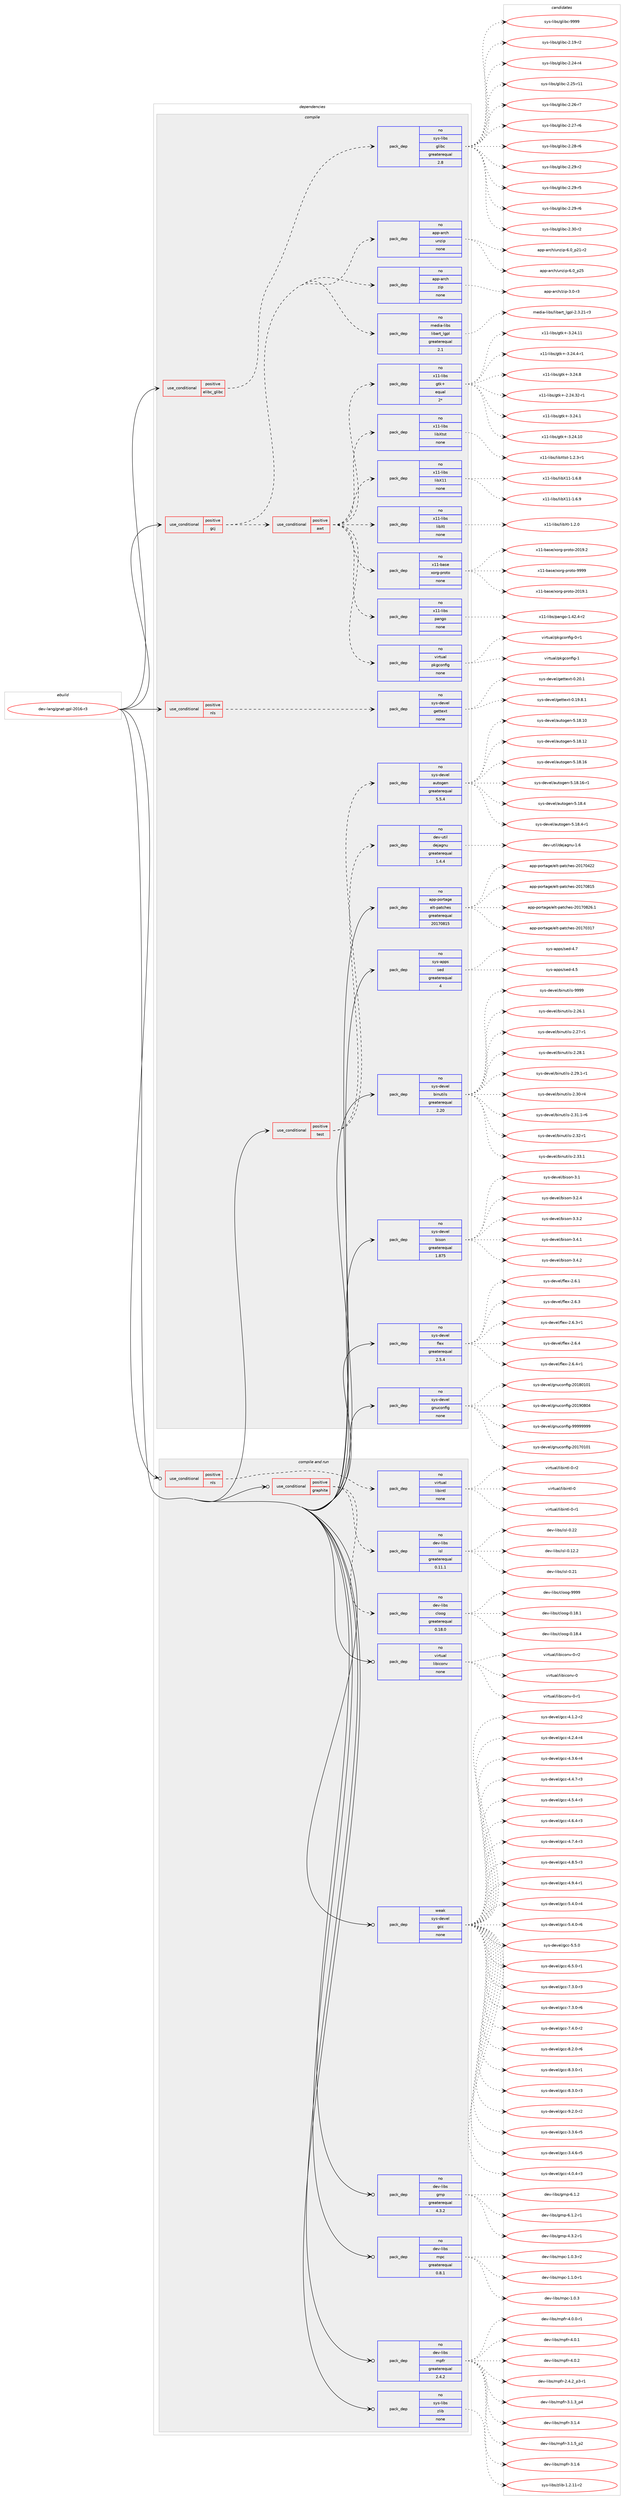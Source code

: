 digraph prolog {

# *************
# Graph options
# *************

newrank=true;
concentrate=true;
compound=true;
graph [rankdir=LR,fontname=Helvetica,fontsize=10,ranksep=1.5];#, ranksep=2.5, nodesep=0.2];
edge  [arrowhead=vee];
node  [fontname=Helvetica,fontsize=10];

# **********
# The ebuild
# **********

subgraph cluster_leftcol {
color=gray;
rank=same;
label=<<i>ebuild</i>>;
id [label="dev-lang/gnat-gpl-2016-r3", color=red, width=4, href="../dev-lang/gnat-gpl-2016-r3.svg"];
}

# ****************
# The dependencies
# ****************

subgraph cluster_midcol {
color=gray;
label=<<i>dependencies</i>>;
subgraph cluster_compile {
fillcolor="#eeeeee";
style=filled;
label=<<i>compile</i>>;
subgraph cond129788 {
dependency558133 [label=<<TABLE BORDER="0" CELLBORDER="1" CELLSPACING="0" CELLPADDING="4"><TR><TD ROWSPAN="3" CELLPADDING="10">use_conditional</TD></TR><TR><TD>positive</TD></TR><TR><TD>elibc_glibc</TD></TR></TABLE>>, shape=none, color=red];
subgraph pack417132 {
dependency558134 [label=<<TABLE BORDER="0" CELLBORDER="1" CELLSPACING="0" CELLPADDING="4" WIDTH="220"><TR><TD ROWSPAN="6" CELLPADDING="30">pack_dep</TD></TR><TR><TD WIDTH="110">no</TD></TR><TR><TD>sys-libs</TD></TR><TR><TD>glibc</TD></TR><TR><TD>greaterequal</TD></TR><TR><TD>2.8</TD></TR></TABLE>>, shape=none, color=blue];
}
dependency558133:e -> dependency558134:w [weight=20,style="dashed",arrowhead="vee"];
}
id:e -> dependency558133:w [weight=20,style="solid",arrowhead="vee"];
subgraph cond129789 {
dependency558135 [label=<<TABLE BORDER="0" CELLBORDER="1" CELLSPACING="0" CELLPADDING="4"><TR><TD ROWSPAN="3" CELLPADDING="10">use_conditional</TD></TR><TR><TD>positive</TD></TR><TR><TD>gcj</TD></TR></TABLE>>, shape=none, color=red];
subgraph cond129790 {
dependency558136 [label=<<TABLE BORDER="0" CELLBORDER="1" CELLSPACING="0" CELLPADDING="4"><TR><TD ROWSPAN="3" CELLPADDING="10">use_conditional</TD></TR><TR><TD>positive</TD></TR><TR><TD>awt</TD></TR></TABLE>>, shape=none, color=red];
subgraph pack417133 {
dependency558137 [label=<<TABLE BORDER="0" CELLBORDER="1" CELLSPACING="0" CELLPADDING="4" WIDTH="220"><TR><TD ROWSPAN="6" CELLPADDING="30">pack_dep</TD></TR><TR><TD WIDTH="110">no</TD></TR><TR><TD>x11-base</TD></TR><TR><TD>xorg-proto</TD></TR><TR><TD>none</TD></TR><TR><TD></TD></TR></TABLE>>, shape=none, color=blue];
}
dependency558136:e -> dependency558137:w [weight=20,style="dashed",arrowhead="vee"];
subgraph pack417134 {
dependency558138 [label=<<TABLE BORDER="0" CELLBORDER="1" CELLSPACING="0" CELLPADDING="4" WIDTH="220"><TR><TD ROWSPAN="6" CELLPADDING="30">pack_dep</TD></TR><TR><TD WIDTH="110">no</TD></TR><TR><TD>x11-libs</TD></TR><TR><TD>libXt</TD></TR><TR><TD>none</TD></TR><TR><TD></TD></TR></TABLE>>, shape=none, color=blue];
}
dependency558136:e -> dependency558138:w [weight=20,style="dashed",arrowhead="vee"];
subgraph pack417135 {
dependency558139 [label=<<TABLE BORDER="0" CELLBORDER="1" CELLSPACING="0" CELLPADDING="4" WIDTH="220"><TR><TD ROWSPAN="6" CELLPADDING="30">pack_dep</TD></TR><TR><TD WIDTH="110">no</TD></TR><TR><TD>x11-libs</TD></TR><TR><TD>libX11</TD></TR><TR><TD>none</TD></TR><TR><TD></TD></TR></TABLE>>, shape=none, color=blue];
}
dependency558136:e -> dependency558139:w [weight=20,style="dashed",arrowhead="vee"];
subgraph pack417136 {
dependency558140 [label=<<TABLE BORDER="0" CELLBORDER="1" CELLSPACING="0" CELLPADDING="4" WIDTH="220"><TR><TD ROWSPAN="6" CELLPADDING="30">pack_dep</TD></TR><TR><TD WIDTH="110">no</TD></TR><TR><TD>x11-libs</TD></TR><TR><TD>libXtst</TD></TR><TR><TD>none</TD></TR><TR><TD></TD></TR></TABLE>>, shape=none, color=blue];
}
dependency558136:e -> dependency558140:w [weight=20,style="dashed",arrowhead="vee"];
subgraph pack417137 {
dependency558141 [label=<<TABLE BORDER="0" CELLBORDER="1" CELLSPACING="0" CELLPADDING="4" WIDTH="220"><TR><TD ROWSPAN="6" CELLPADDING="30">pack_dep</TD></TR><TR><TD WIDTH="110">no</TD></TR><TR><TD>x11-libs</TD></TR><TR><TD>gtk+</TD></TR><TR><TD>equal</TD></TR><TR><TD>2*</TD></TR></TABLE>>, shape=none, color=blue];
}
dependency558136:e -> dependency558141:w [weight=20,style="dashed",arrowhead="vee"];
subgraph pack417138 {
dependency558142 [label=<<TABLE BORDER="0" CELLBORDER="1" CELLSPACING="0" CELLPADDING="4" WIDTH="220"><TR><TD ROWSPAN="6" CELLPADDING="30">pack_dep</TD></TR><TR><TD WIDTH="110">no</TD></TR><TR><TD>virtual</TD></TR><TR><TD>pkgconfig</TD></TR><TR><TD>none</TD></TR><TR><TD></TD></TR></TABLE>>, shape=none, color=blue];
}
dependency558136:e -> dependency558142:w [weight=20,style="dashed",arrowhead="vee"];
subgraph pack417139 {
dependency558143 [label=<<TABLE BORDER="0" CELLBORDER="1" CELLSPACING="0" CELLPADDING="4" WIDTH="220"><TR><TD ROWSPAN="6" CELLPADDING="30">pack_dep</TD></TR><TR><TD WIDTH="110">no</TD></TR><TR><TD>x11-libs</TD></TR><TR><TD>pango</TD></TR><TR><TD>none</TD></TR><TR><TD></TD></TR></TABLE>>, shape=none, color=blue];
}
dependency558136:e -> dependency558143:w [weight=20,style="dashed",arrowhead="vee"];
}
dependency558135:e -> dependency558136:w [weight=20,style="dashed",arrowhead="vee"];
subgraph pack417140 {
dependency558144 [label=<<TABLE BORDER="0" CELLBORDER="1" CELLSPACING="0" CELLPADDING="4" WIDTH="220"><TR><TD ROWSPAN="6" CELLPADDING="30">pack_dep</TD></TR><TR><TD WIDTH="110">no</TD></TR><TR><TD>media-libs</TD></TR><TR><TD>libart_lgpl</TD></TR><TR><TD>greaterequal</TD></TR><TR><TD>2.1</TD></TR></TABLE>>, shape=none, color=blue];
}
dependency558135:e -> dependency558144:w [weight=20,style="dashed",arrowhead="vee"];
subgraph pack417141 {
dependency558145 [label=<<TABLE BORDER="0" CELLBORDER="1" CELLSPACING="0" CELLPADDING="4" WIDTH="220"><TR><TD ROWSPAN="6" CELLPADDING="30">pack_dep</TD></TR><TR><TD WIDTH="110">no</TD></TR><TR><TD>app-arch</TD></TR><TR><TD>zip</TD></TR><TR><TD>none</TD></TR><TR><TD></TD></TR></TABLE>>, shape=none, color=blue];
}
dependency558135:e -> dependency558145:w [weight=20,style="dashed",arrowhead="vee"];
subgraph pack417142 {
dependency558146 [label=<<TABLE BORDER="0" CELLBORDER="1" CELLSPACING="0" CELLPADDING="4" WIDTH="220"><TR><TD ROWSPAN="6" CELLPADDING="30">pack_dep</TD></TR><TR><TD WIDTH="110">no</TD></TR><TR><TD>app-arch</TD></TR><TR><TD>unzip</TD></TR><TR><TD>none</TD></TR><TR><TD></TD></TR></TABLE>>, shape=none, color=blue];
}
dependency558135:e -> dependency558146:w [weight=20,style="dashed",arrowhead="vee"];
}
id:e -> dependency558135:w [weight=20,style="solid",arrowhead="vee"];
subgraph cond129791 {
dependency558147 [label=<<TABLE BORDER="0" CELLBORDER="1" CELLSPACING="0" CELLPADDING="4"><TR><TD ROWSPAN="3" CELLPADDING="10">use_conditional</TD></TR><TR><TD>positive</TD></TR><TR><TD>nls</TD></TR></TABLE>>, shape=none, color=red];
subgraph pack417143 {
dependency558148 [label=<<TABLE BORDER="0" CELLBORDER="1" CELLSPACING="0" CELLPADDING="4" WIDTH="220"><TR><TD ROWSPAN="6" CELLPADDING="30">pack_dep</TD></TR><TR><TD WIDTH="110">no</TD></TR><TR><TD>sys-devel</TD></TR><TR><TD>gettext</TD></TR><TR><TD>none</TD></TR><TR><TD></TD></TR></TABLE>>, shape=none, color=blue];
}
dependency558147:e -> dependency558148:w [weight=20,style="dashed",arrowhead="vee"];
}
id:e -> dependency558147:w [weight=20,style="solid",arrowhead="vee"];
subgraph cond129792 {
dependency558149 [label=<<TABLE BORDER="0" CELLBORDER="1" CELLSPACING="0" CELLPADDING="4"><TR><TD ROWSPAN="3" CELLPADDING="10">use_conditional</TD></TR><TR><TD>positive</TD></TR><TR><TD>test</TD></TR></TABLE>>, shape=none, color=red];
subgraph pack417144 {
dependency558150 [label=<<TABLE BORDER="0" CELLBORDER="1" CELLSPACING="0" CELLPADDING="4" WIDTH="220"><TR><TD ROWSPAN="6" CELLPADDING="30">pack_dep</TD></TR><TR><TD WIDTH="110">no</TD></TR><TR><TD>dev-util</TD></TR><TR><TD>dejagnu</TD></TR><TR><TD>greaterequal</TD></TR><TR><TD>1.4.4</TD></TR></TABLE>>, shape=none, color=blue];
}
dependency558149:e -> dependency558150:w [weight=20,style="dashed",arrowhead="vee"];
subgraph pack417145 {
dependency558151 [label=<<TABLE BORDER="0" CELLBORDER="1" CELLSPACING="0" CELLPADDING="4" WIDTH="220"><TR><TD ROWSPAN="6" CELLPADDING="30">pack_dep</TD></TR><TR><TD WIDTH="110">no</TD></TR><TR><TD>sys-devel</TD></TR><TR><TD>autogen</TD></TR><TR><TD>greaterequal</TD></TR><TR><TD>5.5.4</TD></TR></TABLE>>, shape=none, color=blue];
}
dependency558149:e -> dependency558151:w [weight=20,style="dashed",arrowhead="vee"];
}
id:e -> dependency558149:w [weight=20,style="solid",arrowhead="vee"];
subgraph pack417146 {
dependency558152 [label=<<TABLE BORDER="0" CELLBORDER="1" CELLSPACING="0" CELLPADDING="4" WIDTH="220"><TR><TD ROWSPAN="6" CELLPADDING="30">pack_dep</TD></TR><TR><TD WIDTH="110">no</TD></TR><TR><TD>app-portage</TD></TR><TR><TD>elt-patches</TD></TR><TR><TD>greaterequal</TD></TR><TR><TD>20170815</TD></TR></TABLE>>, shape=none, color=blue];
}
id:e -> dependency558152:w [weight=20,style="solid",arrowhead="vee"];
subgraph pack417147 {
dependency558153 [label=<<TABLE BORDER="0" CELLBORDER="1" CELLSPACING="0" CELLPADDING="4" WIDTH="220"><TR><TD ROWSPAN="6" CELLPADDING="30">pack_dep</TD></TR><TR><TD WIDTH="110">no</TD></TR><TR><TD>sys-apps</TD></TR><TR><TD>sed</TD></TR><TR><TD>greaterequal</TD></TR><TR><TD>4</TD></TR></TABLE>>, shape=none, color=blue];
}
id:e -> dependency558153:w [weight=20,style="solid",arrowhead="vee"];
subgraph pack417148 {
dependency558154 [label=<<TABLE BORDER="0" CELLBORDER="1" CELLSPACING="0" CELLPADDING="4" WIDTH="220"><TR><TD ROWSPAN="6" CELLPADDING="30">pack_dep</TD></TR><TR><TD WIDTH="110">no</TD></TR><TR><TD>sys-devel</TD></TR><TR><TD>binutils</TD></TR><TR><TD>greaterequal</TD></TR><TR><TD>2.20</TD></TR></TABLE>>, shape=none, color=blue];
}
id:e -> dependency558154:w [weight=20,style="solid",arrowhead="vee"];
subgraph pack417149 {
dependency558155 [label=<<TABLE BORDER="0" CELLBORDER="1" CELLSPACING="0" CELLPADDING="4" WIDTH="220"><TR><TD ROWSPAN="6" CELLPADDING="30">pack_dep</TD></TR><TR><TD WIDTH="110">no</TD></TR><TR><TD>sys-devel</TD></TR><TR><TD>bison</TD></TR><TR><TD>greaterequal</TD></TR><TR><TD>1.875</TD></TR></TABLE>>, shape=none, color=blue];
}
id:e -> dependency558155:w [weight=20,style="solid",arrowhead="vee"];
subgraph pack417150 {
dependency558156 [label=<<TABLE BORDER="0" CELLBORDER="1" CELLSPACING="0" CELLPADDING="4" WIDTH="220"><TR><TD ROWSPAN="6" CELLPADDING="30">pack_dep</TD></TR><TR><TD WIDTH="110">no</TD></TR><TR><TD>sys-devel</TD></TR><TR><TD>flex</TD></TR><TR><TD>greaterequal</TD></TR><TR><TD>2.5.4</TD></TR></TABLE>>, shape=none, color=blue];
}
id:e -> dependency558156:w [weight=20,style="solid",arrowhead="vee"];
subgraph pack417151 {
dependency558157 [label=<<TABLE BORDER="0" CELLBORDER="1" CELLSPACING="0" CELLPADDING="4" WIDTH="220"><TR><TD ROWSPAN="6" CELLPADDING="30">pack_dep</TD></TR><TR><TD WIDTH="110">no</TD></TR><TR><TD>sys-devel</TD></TR><TR><TD>gnuconfig</TD></TR><TR><TD>none</TD></TR><TR><TD></TD></TR></TABLE>>, shape=none, color=blue];
}
id:e -> dependency558157:w [weight=20,style="solid",arrowhead="vee"];
}
subgraph cluster_compileandrun {
fillcolor="#eeeeee";
style=filled;
label=<<i>compile and run</i>>;
subgraph cond129793 {
dependency558158 [label=<<TABLE BORDER="0" CELLBORDER="1" CELLSPACING="0" CELLPADDING="4"><TR><TD ROWSPAN="3" CELLPADDING="10">use_conditional</TD></TR><TR><TD>positive</TD></TR><TR><TD>graphite</TD></TR></TABLE>>, shape=none, color=red];
subgraph pack417152 {
dependency558159 [label=<<TABLE BORDER="0" CELLBORDER="1" CELLSPACING="0" CELLPADDING="4" WIDTH="220"><TR><TD ROWSPAN="6" CELLPADDING="30">pack_dep</TD></TR><TR><TD WIDTH="110">no</TD></TR><TR><TD>dev-libs</TD></TR><TR><TD>cloog</TD></TR><TR><TD>greaterequal</TD></TR><TR><TD>0.18.0</TD></TR></TABLE>>, shape=none, color=blue];
}
dependency558158:e -> dependency558159:w [weight=20,style="dashed",arrowhead="vee"];
subgraph pack417153 {
dependency558160 [label=<<TABLE BORDER="0" CELLBORDER="1" CELLSPACING="0" CELLPADDING="4" WIDTH="220"><TR><TD ROWSPAN="6" CELLPADDING="30">pack_dep</TD></TR><TR><TD WIDTH="110">no</TD></TR><TR><TD>dev-libs</TD></TR><TR><TD>isl</TD></TR><TR><TD>greaterequal</TD></TR><TR><TD>0.11.1</TD></TR></TABLE>>, shape=none, color=blue];
}
dependency558158:e -> dependency558160:w [weight=20,style="dashed",arrowhead="vee"];
}
id:e -> dependency558158:w [weight=20,style="solid",arrowhead="odotvee"];
subgraph cond129794 {
dependency558161 [label=<<TABLE BORDER="0" CELLBORDER="1" CELLSPACING="0" CELLPADDING="4"><TR><TD ROWSPAN="3" CELLPADDING="10">use_conditional</TD></TR><TR><TD>positive</TD></TR><TR><TD>nls</TD></TR></TABLE>>, shape=none, color=red];
subgraph pack417154 {
dependency558162 [label=<<TABLE BORDER="0" CELLBORDER="1" CELLSPACING="0" CELLPADDING="4" WIDTH="220"><TR><TD ROWSPAN="6" CELLPADDING="30">pack_dep</TD></TR><TR><TD WIDTH="110">no</TD></TR><TR><TD>virtual</TD></TR><TR><TD>libintl</TD></TR><TR><TD>none</TD></TR><TR><TD></TD></TR></TABLE>>, shape=none, color=blue];
}
dependency558161:e -> dependency558162:w [weight=20,style="dashed",arrowhead="vee"];
}
id:e -> dependency558161:w [weight=20,style="solid",arrowhead="odotvee"];
subgraph pack417155 {
dependency558163 [label=<<TABLE BORDER="0" CELLBORDER="1" CELLSPACING="0" CELLPADDING="4" WIDTH="220"><TR><TD ROWSPAN="6" CELLPADDING="30">pack_dep</TD></TR><TR><TD WIDTH="110">no</TD></TR><TR><TD>dev-libs</TD></TR><TR><TD>gmp</TD></TR><TR><TD>greaterequal</TD></TR><TR><TD>4.3.2</TD></TR></TABLE>>, shape=none, color=blue];
}
id:e -> dependency558163:w [weight=20,style="solid",arrowhead="odotvee"];
subgraph pack417156 {
dependency558164 [label=<<TABLE BORDER="0" CELLBORDER="1" CELLSPACING="0" CELLPADDING="4" WIDTH="220"><TR><TD ROWSPAN="6" CELLPADDING="30">pack_dep</TD></TR><TR><TD WIDTH="110">no</TD></TR><TR><TD>dev-libs</TD></TR><TR><TD>mpc</TD></TR><TR><TD>greaterequal</TD></TR><TR><TD>0.8.1</TD></TR></TABLE>>, shape=none, color=blue];
}
id:e -> dependency558164:w [weight=20,style="solid",arrowhead="odotvee"];
subgraph pack417157 {
dependency558165 [label=<<TABLE BORDER="0" CELLBORDER="1" CELLSPACING="0" CELLPADDING="4" WIDTH="220"><TR><TD ROWSPAN="6" CELLPADDING="30">pack_dep</TD></TR><TR><TD WIDTH="110">no</TD></TR><TR><TD>dev-libs</TD></TR><TR><TD>mpfr</TD></TR><TR><TD>greaterequal</TD></TR><TR><TD>2.4.2</TD></TR></TABLE>>, shape=none, color=blue];
}
id:e -> dependency558165:w [weight=20,style="solid",arrowhead="odotvee"];
subgraph pack417158 {
dependency558166 [label=<<TABLE BORDER="0" CELLBORDER="1" CELLSPACING="0" CELLPADDING="4" WIDTH="220"><TR><TD ROWSPAN="6" CELLPADDING="30">pack_dep</TD></TR><TR><TD WIDTH="110">no</TD></TR><TR><TD>sys-libs</TD></TR><TR><TD>zlib</TD></TR><TR><TD>none</TD></TR><TR><TD></TD></TR></TABLE>>, shape=none, color=blue];
}
id:e -> dependency558166:w [weight=20,style="solid",arrowhead="odotvee"];
subgraph pack417159 {
dependency558167 [label=<<TABLE BORDER="0" CELLBORDER="1" CELLSPACING="0" CELLPADDING="4" WIDTH="220"><TR><TD ROWSPAN="6" CELLPADDING="30">pack_dep</TD></TR><TR><TD WIDTH="110">no</TD></TR><TR><TD>virtual</TD></TR><TR><TD>libiconv</TD></TR><TR><TD>none</TD></TR><TR><TD></TD></TR></TABLE>>, shape=none, color=blue];
}
id:e -> dependency558167:w [weight=20,style="solid",arrowhead="odotvee"];
subgraph pack417160 {
dependency558168 [label=<<TABLE BORDER="0" CELLBORDER="1" CELLSPACING="0" CELLPADDING="4" WIDTH="220"><TR><TD ROWSPAN="6" CELLPADDING="30">pack_dep</TD></TR><TR><TD WIDTH="110">weak</TD></TR><TR><TD>sys-devel</TD></TR><TR><TD>gcc</TD></TR><TR><TD>none</TD></TR><TR><TD></TD></TR></TABLE>>, shape=none, color=blue];
}
id:e -> dependency558168:w [weight=20,style="solid",arrowhead="odotvee"];
}
subgraph cluster_run {
fillcolor="#eeeeee";
style=filled;
label=<<i>run</i>>;
}
}

# **************
# The candidates
# **************

subgraph cluster_choices {
rank=same;
color=gray;
label=<<i>candidates</i>>;

subgraph choice417132 {
color=black;
nodesep=1;
choice115121115451081059811547103108105989945504649574511450 [label="sys-libs/glibc-2.19-r2", color=red, width=4,href="../sys-libs/glibc-2.19-r2.svg"];
choice115121115451081059811547103108105989945504650524511452 [label="sys-libs/glibc-2.24-r4", color=red, width=4,href="../sys-libs/glibc-2.24-r4.svg"];
choice11512111545108105981154710310810598994550465053451144949 [label="sys-libs/glibc-2.25-r11", color=red, width=4,href="../sys-libs/glibc-2.25-r11.svg"];
choice115121115451081059811547103108105989945504650544511455 [label="sys-libs/glibc-2.26-r7", color=red, width=4,href="../sys-libs/glibc-2.26-r7.svg"];
choice115121115451081059811547103108105989945504650554511454 [label="sys-libs/glibc-2.27-r6", color=red, width=4,href="../sys-libs/glibc-2.27-r6.svg"];
choice115121115451081059811547103108105989945504650564511454 [label="sys-libs/glibc-2.28-r6", color=red, width=4,href="../sys-libs/glibc-2.28-r6.svg"];
choice115121115451081059811547103108105989945504650574511450 [label="sys-libs/glibc-2.29-r2", color=red, width=4,href="../sys-libs/glibc-2.29-r2.svg"];
choice115121115451081059811547103108105989945504650574511453 [label="sys-libs/glibc-2.29-r5", color=red, width=4,href="../sys-libs/glibc-2.29-r5.svg"];
choice115121115451081059811547103108105989945504650574511454 [label="sys-libs/glibc-2.29-r6", color=red, width=4,href="../sys-libs/glibc-2.29-r6.svg"];
choice115121115451081059811547103108105989945504651484511450 [label="sys-libs/glibc-2.30-r2", color=red, width=4,href="../sys-libs/glibc-2.30-r2.svg"];
choice11512111545108105981154710310810598994557575757 [label="sys-libs/glibc-9999", color=red, width=4,href="../sys-libs/glibc-9999.svg"];
dependency558134:e -> choice115121115451081059811547103108105989945504649574511450:w [style=dotted,weight="100"];
dependency558134:e -> choice115121115451081059811547103108105989945504650524511452:w [style=dotted,weight="100"];
dependency558134:e -> choice11512111545108105981154710310810598994550465053451144949:w [style=dotted,weight="100"];
dependency558134:e -> choice115121115451081059811547103108105989945504650544511455:w [style=dotted,weight="100"];
dependency558134:e -> choice115121115451081059811547103108105989945504650554511454:w [style=dotted,weight="100"];
dependency558134:e -> choice115121115451081059811547103108105989945504650564511454:w [style=dotted,weight="100"];
dependency558134:e -> choice115121115451081059811547103108105989945504650574511450:w [style=dotted,weight="100"];
dependency558134:e -> choice115121115451081059811547103108105989945504650574511453:w [style=dotted,weight="100"];
dependency558134:e -> choice115121115451081059811547103108105989945504650574511454:w [style=dotted,weight="100"];
dependency558134:e -> choice115121115451081059811547103108105989945504651484511450:w [style=dotted,weight="100"];
dependency558134:e -> choice11512111545108105981154710310810598994557575757:w [style=dotted,weight="100"];
}
subgraph choice417133 {
color=black;
nodesep=1;
choice1204949459897115101471201111141034511211411111611145504849574649 [label="x11-base/xorg-proto-2019.1", color=red, width=4,href="../x11-base/xorg-proto-2019.1.svg"];
choice1204949459897115101471201111141034511211411111611145504849574650 [label="x11-base/xorg-proto-2019.2", color=red, width=4,href="../x11-base/xorg-proto-2019.2.svg"];
choice120494945989711510147120111114103451121141111161114557575757 [label="x11-base/xorg-proto-9999", color=red, width=4,href="../x11-base/xorg-proto-9999.svg"];
dependency558137:e -> choice1204949459897115101471201111141034511211411111611145504849574649:w [style=dotted,weight="100"];
dependency558137:e -> choice1204949459897115101471201111141034511211411111611145504849574650:w [style=dotted,weight="100"];
dependency558137:e -> choice120494945989711510147120111114103451121141111161114557575757:w [style=dotted,weight="100"];
}
subgraph choice417134 {
color=black;
nodesep=1;
choice12049494510810598115471081059888116454946504648 [label="x11-libs/libXt-1.2.0", color=red, width=4,href="../x11-libs/libXt-1.2.0.svg"];
dependency558138:e -> choice12049494510810598115471081059888116454946504648:w [style=dotted,weight="100"];
}
subgraph choice417135 {
color=black;
nodesep=1;
choice120494945108105981154710810598884949454946544656 [label="x11-libs/libX11-1.6.8", color=red, width=4,href="../x11-libs/libX11-1.6.8.svg"];
choice120494945108105981154710810598884949454946544657 [label="x11-libs/libX11-1.6.9", color=red, width=4,href="../x11-libs/libX11-1.6.9.svg"];
dependency558139:e -> choice120494945108105981154710810598884949454946544656:w [style=dotted,weight="100"];
dependency558139:e -> choice120494945108105981154710810598884949454946544657:w [style=dotted,weight="100"];
}
subgraph choice417136 {
color=black;
nodesep=1;
choice120494945108105981154710810598881161151164549465046514511449 [label="x11-libs/libXtst-1.2.3-r1", color=red, width=4,href="../x11-libs/libXtst-1.2.3-r1.svg"];
dependency558140:e -> choice120494945108105981154710810598881161151164549465046514511449:w [style=dotted,weight="100"];
}
subgraph choice417137 {
color=black;
nodesep=1;
choice12049494510810598115471031161074345504650524651504511449 [label="x11-libs/gtk+-2.24.32-r1", color=red, width=4,href="../x11-libs/gtk+-2.24.32-r1.svg"];
choice12049494510810598115471031161074345514650524649 [label="x11-libs/gtk+-3.24.1", color=red, width=4,href="../x11-libs/gtk+-3.24.1.svg"];
choice1204949451081059811547103116107434551465052464948 [label="x11-libs/gtk+-3.24.10", color=red, width=4,href="../x11-libs/gtk+-3.24.10.svg"];
choice1204949451081059811547103116107434551465052464949 [label="x11-libs/gtk+-3.24.11", color=red, width=4,href="../x11-libs/gtk+-3.24.11.svg"];
choice120494945108105981154710311610743455146505246524511449 [label="x11-libs/gtk+-3.24.4-r1", color=red, width=4,href="../x11-libs/gtk+-3.24.4-r1.svg"];
choice12049494510810598115471031161074345514650524656 [label="x11-libs/gtk+-3.24.8", color=red, width=4,href="../x11-libs/gtk+-3.24.8.svg"];
dependency558141:e -> choice12049494510810598115471031161074345504650524651504511449:w [style=dotted,weight="100"];
dependency558141:e -> choice12049494510810598115471031161074345514650524649:w [style=dotted,weight="100"];
dependency558141:e -> choice1204949451081059811547103116107434551465052464948:w [style=dotted,weight="100"];
dependency558141:e -> choice1204949451081059811547103116107434551465052464949:w [style=dotted,weight="100"];
dependency558141:e -> choice120494945108105981154710311610743455146505246524511449:w [style=dotted,weight="100"];
dependency558141:e -> choice12049494510810598115471031161074345514650524656:w [style=dotted,weight="100"];
}
subgraph choice417138 {
color=black;
nodesep=1;
choice11810511411611797108471121071039911111010210510345484511449 [label="virtual/pkgconfig-0-r1", color=red, width=4,href="../virtual/pkgconfig-0-r1.svg"];
choice1181051141161179710847112107103991111101021051034549 [label="virtual/pkgconfig-1", color=red, width=4,href="../virtual/pkgconfig-1.svg"];
dependency558142:e -> choice11810511411611797108471121071039911111010210510345484511449:w [style=dotted,weight="100"];
dependency558142:e -> choice1181051141161179710847112107103991111101021051034549:w [style=dotted,weight="100"];
}
subgraph choice417139 {
color=black;
nodesep=1;
choice120494945108105981154711297110103111454946525046524511450 [label="x11-libs/pango-1.42.4-r2", color=red, width=4,href="../x11-libs/pango-1.42.4-r2.svg"];
dependency558143:e -> choice120494945108105981154711297110103111454946525046524511450:w [style=dotted,weight="100"];
}
subgraph choice417140 {
color=black;
nodesep=1;
choice10910110010597451081059811547108105989711411695108103112108455046514650494511451 [label="media-libs/libart_lgpl-2.3.21-r3", color=red, width=4,href="../media-libs/libart_lgpl-2.3.21-r3.svg"];
dependency558144:e -> choice10910110010597451081059811547108105989711411695108103112108455046514650494511451:w [style=dotted,weight="100"];
}
subgraph choice417141 {
color=black;
nodesep=1;
choice9711211245971149910447122105112455146484511451 [label="app-arch/zip-3.0-r3", color=red, width=4,href="../app-arch/zip-3.0-r3.svg"];
dependency558145:e -> choice9711211245971149910447122105112455146484511451:w [style=dotted,weight="100"];
}
subgraph choice417142 {
color=black;
nodesep=1;
choice9711211245971149910447117110122105112455446489511250494511450 [label="app-arch/unzip-6.0_p21-r2", color=red, width=4,href="../app-arch/unzip-6.0_p21-r2.svg"];
choice971121124597114991044711711012210511245544648951125053 [label="app-arch/unzip-6.0_p25", color=red, width=4,href="../app-arch/unzip-6.0_p25.svg"];
dependency558146:e -> choice9711211245971149910447117110122105112455446489511250494511450:w [style=dotted,weight="100"];
dependency558146:e -> choice971121124597114991044711711012210511245544648951125053:w [style=dotted,weight="100"];
}
subgraph choice417143 {
color=black;
nodesep=1;
choice1151211154510010111810110847103101116116101120116454846495746564649 [label="sys-devel/gettext-0.19.8.1", color=red, width=4,href="../sys-devel/gettext-0.19.8.1.svg"];
choice115121115451001011181011084710310111611610112011645484650484649 [label="sys-devel/gettext-0.20.1", color=red, width=4,href="../sys-devel/gettext-0.20.1.svg"];
dependency558148:e -> choice1151211154510010111810110847103101116116101120116454846495746564649:w [style=dotted,weight="100"];
dependency558148:e -> choice115121115451001011181011084710310111611610112011645484650484649:w [style=dotted,weight="100"];
}
subgraph choice417144 {
color=black;
nodesep=1;
choice10010111845117116105108471001011069710311011745494654 [label="dev-util/dejagnu-1.6", color=red, width=4,href="../dev-util/dejagnu-1.6.svg"];
dependency558150:e -> choice10010111845117116105108471001011069710311011745494654:w [style=dotted,weight="100"];
}
subgraph choice417145 {
color=black;
nodesep=1;
choice1151211154510010111810110847971171161111031011104553464956464948 [label="sys-devel/autogen-5.18.10", color=red, width=4,href="../sys-devel/autogen-5.18.10.svg"];
choice1151211154510010111810110847971171161111031011104553464956464950 [label="sys-devel/autogen-5.18.12", color=red, width=4,href="../sys-devel/autogen-5.18.12.svg"];
choice1151211154510010111810110847971171161111031011104553464956464954 [label="sys-devel/autogen-5.18.16", color=red, width=4,href="../sys-devel/autogen-5.18.16.svg"];
choice11512111545100101118101108479711711611110310111045534649564649544511449 [label="sys-devel/autogen-5.18.16-r1", color=red, width=4,href="../sys-devel/autogen-5.18.16-r1.svg"];
choice11512111545100101118101108479711711611110310111045534649564652 [label="sys-devel/autogen-5.18.4", color=red, width=4,href="../sys-devel/autogen-5.18.4.svg"];
choice115121115451001011181011084797117116111103101110455346495646524511449 [label="sys-devel/autogen-5.18.4-r1", color=red, width=4,href="../sys-devel/autogen-5.18.4-r1.svg"];
dependency558151:e -> choice1151211154510010111810110847971171161111031011104553464956464948:w [style=dotted,weight="100"];
dependency558151:e -> choice1151211154510010111810110847971171161111031011104553464956464950:w [style=dotted,weight="100"];
dependency558151:e -> choice1151211154510010111810110847971171161111031011104553464956464954:w [style=dotted,weight="100"];
dependency558151:e -> choice11512111545100101118101108479711711611110310111045534649564649544511449:w [style=dotted,weight="100"];
dependency558151:e -> choice11512111545100101118101108479711711611110310111045534649564652:w [style=dotted,weight="100"];
dependency558151:e -> choice115121115451001011181011084797117116111103101110455346495646524511449:w [style=dotted,weight="100"];
}
subgraph choice417146 {
color=black;
nodesep=1;
choice97112112451121111141169710310147101108116451129711699104101115455048495548514955 [label="app-portage/elt-patches-20170317", color=red, width=4,href="../app-portage/elt-patches-20170317.svg"];
choice97112112451121111141169710310147101108116451129711699104101115455048495548525050 [label="app-portage/elt-patches-20170422", color=red, width=4,href="../app-portage/elt-patches-20170422.svg"];
choice97112112451121111141169710310147101108116451129711699104101115455048495548564953 [label="app-portage/elt-patches-20170815", color=red, width=4,href="../app-portage/elt-patches-20170815.svg"];
choice971121124511211111411697103101471011081164511297116991041011154550484955485650544649 [label="app-portage/elt-patches-20170826.1", color=red, width=4,href="../app-portage/elt-patches-20170826.1.svg"];
dependency558152:e -> choice97112112451121111141169710310147101108116451129711699104101115455048495548514955:w [style=dotted,weight="100"];
dependency558152:e -> choice97112112451121111141169710310147101108116451129711699104101115455048495548525050:w [style=dotted,weight="100"];
dependency558152:e -> choice97112112451121111141169710310147101108116451129711699104101115455048495548564953:w [style=dotted,weight="100"];
dependency558152:e -> choice971121124511211111411697103101471011081164511297116991041011154550484955485650544649:w [style=dotted,weight="100"];
}
subgraph choice417147 {
color=black;
nodesep=1;
choice11512111545971121121154711510110045524653 [label="sys-apps/sed-4.5", color=red, width=4,href="../sys-apps/sed-4.5.svg"];
choice11512111545971121121154711510110045524655 [label="sys-apps/sed-4.7", color=red, width=4,href="../sys-apps/sed-4.7.svg"];
dependency558153:e -> choice11512111545971121121154711510110045524653:w [style=dotted,weight="100"];
dependency558153:e -> choice11512111545971121121154711510110045524655:w [style=dotted,weight="100"];
}
subgraph choice417148 {
color=black;
nodesep=1;
choice11512111545100101118101108479810511011711610510811545504650544649 [label="sys-devel/binutils-2.26.1", color=red, width=4,href="../sys-devel/binutils-2.26.1.svg"];
choice11512111545100101118101108479810511011711610510811545504650554511449 [label="sys-devel/binutils-2.27-r1", color=red, width=4,href="../sys-devel/binutils-2.27-r1.svg"];
choice11512111545100101118101108479810511011711610510811545504650564649 [label="sys-devel/binutils-2.28.1", color=red, width=4,href="../sys-devel/binutils-2.28.1.svg"];
choice115121115451001011181011084798105110117116105108115455046505746494511449 [label="sys-devel/binutils-2.29.1-r1", color=red, width=4,href="../sys-devel/binutils-2.29.1-r1.svg"];
choice11512111545100101118101108479810511011711610510811545504651484511452 [label="sys-devel/binutils-2.30-r4", color=red, width=4,href="../sys-devel/binutils-2.30-r4.svg"];
choice115121115451001011181011084798105110117116105108115455046514946494511454 [label="sys-devel/binutils-2.31.1-r6", color=red, width=4,href="../sys-devel/binutils-2.31.1-r6.svg"];
choice11512111545100101118101108479810511011711610510811545504651504511449 [label="sys-devel/binutils-2.32-r1", color=red, width=4,href="../sys-devel/binutils-2.32-r1.svg"];
choice11512111545100101118101108479810511011711610510811545504651514649 [label="sys-devel/binutils-2.33.1", color=red, width=4,href="../sys-devel/binutils-2.33.1.svg"];
choice1151211154510010111810110847981051101171161051081154557575757 [label="sys-devel/binutils-9999", color=red, width=4,href="../sys-devel/binutils-9999.svg"];
dependency558154:e -> choice11512111545100101118101108479810511011711610510811545504650544649:w [style=dotted,weight="100"];
dependency558154:e -> choice11512111545100101118101108479810511011711610510811545504650554511449:w [style=dotted,weight="100"];
dependency558154:e -> choice11512111545100101118101108479810511011711610510811545504650564649:w [style=dotted,weight="100"];
dependency558154:e -> choice115121115451001011181011084798105110117116105108115455046505746494511449:w [style=dotted,weight="100"];
dependency558154:e -> choice11512111545100101118101108479810511011711610510811545504651484511452:w [style=dotted,weight="100"];
dependency558154:e -> choice115121115451001011181011084798105110117116105108115455046514946494511454:w [style=dotted,weight="100"];
dependency558154:e -> choice11512111545100101118101108479810511011711610510811545504651504511449:w [style=dotted,weight="100"];
dependency558154:e -> choice11512111545100101118101108479810511011711610510811545504651514649:w [style=dotted,weight="100"];
dependency558154:e -> choice1151211154510010111810110847981051101171161051081154557575757:w [style=dotted,weight="100"];
}
subgraph choice417149 {
color=black;
nodesep=1;
choice11512111545100101118101108479810511511111045514649 [label="sys-devel/bison-3.1", color=red, width=4,href="../sys-devel/bison-3.1.svg"];
choice115121115451001011181011084798105115111110455146504652 [label="sys-devel/bison-3.2.4", color=red, width=4,href="../sys-devel/bison-3.2.4.svg"];
choice115121115451001011181011084798105115111110455146514650 [label="sys-devel/bison-3.3.2", color=red, width=4,href="../sys-devel/bison-3.3.2.svg"];
choice115121115451001011181011084798105115111110455146524649 [label="sys-devel/bison-3.4.1", color=red, width=4,href="../sys-devel/bison-3.4.1.svg"];
choice115121115451001011181011084798105115111110455146524650 [label="sys-devel/bison-3.4.2", color=red, width=4,href="../sys-devel/bison-3.4.2.svg"];
dependency558155:e -> choice11512111545100101118101108479810511511111045514649:w [style=dotted,weight="100"];
dependency558155:e -> choice115121115451001011181011084798105115111110455146504652:w [style=dotted,weight="100"];
dependency558155:e -> choice115121115451001011181011084798105115111110455146514650:w [style=dotted,weight="100"];
dependency558155:e -> choice115121115451001011181011084798105115111110455146524649:w [style=dotted,weight="100"];
dependency558155:e -> choice115121115451001011181011084798105115111110455146524650:w [style=dotted,weight="100"];
}
subgraph choice417150 {
color=black;
nodesep=1;
choice1151211154510010111810110847102108101120455046544649 [label="sys-devel/flex-2.6.1", color=red, width=4,href="../sys-devel/flex-2.6.1.svg"];
choice1151211154510010111810110847102108101120455046544651 [label="sys-devel/flex-2.6.3", color=red, width=4,href="../sys-devel/flex-2.6.3.svg"];
choice11512111545100101118101108471021081011204550465446514511449 [label="sys-devel/flex-2.6.3-r1", color=red, width=4,href="../sys-devel/flex-2.6.3-r1.svg"];
choice1151211154510010111810110847102108101120455046544652 [label="sys-devel/flex-2.6.4", color=red, width=4,href="../sys-devel/flex-2.6.4.svg"];
choice11512111545100101118101108471021081011204550465446524511449 [label="sys-devel/flex-2.6.4-r1", color=red, width=4,href="../sys-devel/flex-2.6.4-r1.svg"];
dependency558156:e -> choice1151211154510010111810110847102108101120455046544649:w [style=dotted,weight="100"];
dependency558156:e -> choice1151211154510010111810110847102108101120455046544651:w [style=dotted,weight="100"];
dependency558156:e -> choice11512111545100101118101108471021081011204550465446514511449:w [style=dotted,weight="100"];
dependency558156:e -> choice1151211154510010111810110847102108101120455046544652:w [style=dotted,weight="100"];
dependency558156:e -> choice11512111545100101118101108471021081011204550465446524511449:w [style=dotted,weight="100"];
}
subgraph choice417151 {
color=black;
nodesep=1;
choice115121115451001011181011084710311011799111110102105103455048495548494849 [label="sys-devel/gnuconfig-20170101", color=red, width=4,href="../sys-devel/gnuconfig-20170101.svg"];
choice115121115451001011181011084710311011799111110102105103455048495648494849 [label="sys-devel/gnuconfig-20180101", color=red, width=4,href="../sys-devel/gnuconfig-20180101.svg"];
choice115121115451001011181011084710311011799111110102105103455048495748564852 [label="sys-devel/gnuconfig-20190804", color=red, width=4,href="../sys-devel/gnuconfig-20190804.svg"];
choice115121115451001011181011084710311011799111110102105103455757575757575757 [label="sys-devel/gnuconfig-99999999", color=red, width=4,href="../sys-devel/gnuconfig-99999999.svg"];
dependency558157:e -> choice115121115451001011181011084710311011799111110102105103455048495548494849:w [style=dotted,weight="100"];
dependency558157:e -> choice115121115451001011181011084710311011799111110102105103455048495648494849:w [style=dotted,weight="100"];
dependency558157:e -> choice115121115451001011181011084710311011799111110102105103455048495748564852:w [style=dotted,weight="100"];
dependency558157:e -> choice115121115451001011181011084710311011799111110102105103455757575757575757:w [style=dotted,weight="100"];
}
subgraph choice417152 {
color=black;
nodesep=1;
choice1001011184510810598115479910811111110345484649564649 [label="dev-libs/cloog-0.18.1", color=red, width=4,href="../dev-libs/cloog-0.18.1.svg"];
choice1001011184510810598115479910811111110345484649564652 [label="dev-libs/cloog-0.18.4", color=red, width=4,href="../dev-libs/cloog-0.18.4.svg"];
choice100101118451081059811547991081111111034557575757 [label="dev-libs/cloog-9999", color=red, width=4,href="../dev-libs/cloog-9999.svg"];
dependency558159:e -> choice1001011184510810598115479910811111110345484649564649:w [style=dotted,weight="100"];
dependency558159:e -> choice1001011184510810598115479910811111110345484649564652:w [style=dotted,weight="100"];
dependency558159:e -> choice100101118451081059811547991081111111034557575757:w [style=dotted,weight="100"];
}
subgraph choice417153 {
color=black;
nodesep=1;
choice10010111845108105981154710511510845484649504650 [label="dev-libs/isl-0.12.2", color=red, width=4,href="../dev-libs/isl-0.12.2.svg"];
choice1001011184510810598115471051151084548465049 [label="dev-libs/isl-0.21", color=red, width=4,href="../dev-libs/isl-0.21.svg"];
choice1001011184510810598115471051151084548465050 [label="dev-libs/isl-0.22", color=red, width=4,href="../dev-libs/isl-0.22.svg"];
dependency558160:e -> choice10010111845108105981154710511510845484649504650:w [style=dotted,weight="100"];
dependency558160:e -> choice1001011184510810598115471051151084548465049:w [style=dotted,weight="100"];
dependency558160:e -> choice1001011184510810598115471051151084548465050:w [style=dotted,weight="100"];
}
subgraph choice417154 {
color=black;
nodesep=1;
choice1181051141161179710847108105981051101161084548 [label="virtual/libintl-0", color=red, width=4,href="../virtual/libintl-0.svg"];
choice11810511411611797108471081059810511011610845484511449 [label="virtual/libintl-0-r1", color=red, width=4,href="../virtual/libintl-0-r1.svg"];
choice11810511411611797108471081059810511011610845484511450 [label="virtual/libintl-0-r2", color=red, width=4,href="../virtual/libintl-0-r2.svg"];
dependency558162:e -> choice1181051141161179710847108105981051101161084548:w [style=dotted,weight="100"];
dependency558162:e -> choice11810511411611797108471081059810511011610845484511449:w [style=dotted,weight="100"];
dependency558162:e -> choice11810511411611797108471081059810511011610845484511450:w [style=dotted,weight="100"];
}
subgraph choice417155 {
color=black;
nodesep=1;
choice1001011184510810598115471031091124552465146504511449 [label="dev-libs/gmp-4.3.2-r1", color=red, width=4,href="../dev-libs/gmp-4.3.2-r1.svg"];
choice100101118451081059811547103109112455446494650 [label="dev-libs/gmp-6.1.2", color=red, width=4,href="../dev-libs/gmp-6.1.2.svg"];
choice1001011184510810598115471031091124554464946504511449 [label="dev-libs/gmp-6.1.2-r1", color=red, width=4,href="../dev-libs/gmp-6.1.2-r1.svg"];
dependency558163:e -> choice1001011184510810598115471031091124552465146504511449:w [style=dotted,weight="100"];
dependency558163:e -> choice100101118451081059811547103109112455446494650:w [style=dotted,weight="100"];
dependency558163:e -> choice1001011184510810598115471031091124554464946504511449:w [style=dotted,weight="100"];
}
subgraph choice417156 {
color=black;
nodesep=1;
choice10010111845108105981154710911299454946484651 [label="dev-libs/mpc-1.0.3", color=red, width=4,href="../dev-libs/mpc-1.0.3.svg"];
choice100101118451081059811547109112994549464846514511450 [label="dev-libs/mpc-1.0.3-r2", color=red, width=4,href="../dev-libs/mpc-1.0.3-r2.svg"];
choice100101118451081059811547109112994549464946484511449 [label="dev-libs/mpc-1.1.0-r1", color=red, width=4,href="../dev-libs/mpc-1.1.0-r1.svg"];
dependency558164:e -> choice10010111845108105981154710911299454946484651:w [style=dotted,weight="100"];
dependency558164:e -> choice100101118451081059811547109112994549464846514511450:w [style=dotted,weight="100"];
dependency558164:e -> choice100101118451081059811547109112994549464946484511449:w [style=dotted,weight="100"];
}
subgraph choice417157 {
color=black;
nodesep=1;
choice10010111845108105981154710911210211445504652465095112514511449 [label="dev-libs/mpfr-2.4.2_p3-r1", color=red, width=4,href="../dev-libs/mpfr-2.4.2_p3-r1.svg"];
choice1001011184510810598115471091121021144551464946519511252 [label="dev-libs/mpfr-3.1.3_p4", color=red, width=4,href="../dev-libs/mpfr-3.1.3_p4.svg"];
choice100101118451081059811547109112102114455146494652 [label="dev-libs/mpfr-3.1.4", color=red, width=4,href="../dev-libs/mpfr-3.1.4.svg"];
choice1001011184510810598115471091121021144551464946539511250 [label="dev-libs/mpfr-3.1.5_p2", color=red, width=4,href="../dev-libs/mpfr-3.1.5_p2.svg"];
choice100101118451081059811547109112102114455146494654 [label="dev-libs/mpfr-3.1.6", color=red, width=4,href="../dev-libs/mpfr-3.1.6.svg"];
choice1001011184510810598115471091121021144552464846484511449 [label="dev-libs/mpfr-4.0.0-r1", color=red, width=4,href="../dev-libs/mpfr-4.0.0-r1.svg"];
choice100101118451081059811547109112102114455246484649 [label="dev-libs/mpfr-4.0.1", color=red, width=4,href="../dev-libs/mpfr-4.0.1.svg"];
choice100101118451081059811547109112102114455246484650 [label="dev-libs/mpfr-4.0.2", color=red, width=4,href="../dev-libs/mpfr-4.0.2.svg"];
dependency558165:e -> choice10010111845108105981154710911210211445504652465095112514511449:w [style=dotted,weight="100"];
dependency558165:e -> choice1001011184510810598115471091121021144551464946519511252:w [style=dotted,weight="100"];
dependency558165:e -> choice100101118451081059811547109112102114455146494652:w [style=dotted,weight="100"];
dependency558165:e -> choice1001011184510810598115471091121021144551464946539511250:w [style=dotted,weight="100"];
dependency558165:e -> choice100101118451081059811547109112102114455146494654:w [style=dotted,weight="100"];
dependency558165:e -> choice1001011184510810598115471091121021144552464846484511449:w [style=dotted,weight="100"];
dependency558165:e -> choice100101118451081059811547109112102114455246484649:w [style=dotted,weight="100"];
dependency558165:e -> choice100101118451081059811547109112102114455246484650:w [style=dotted,weight="100"];
}
subgraph choice417158 {
color=black;
nodesep=1;
choice11512111545108105981154712210810598454946504649494511450 [label="sys-libs/zlib-1.2.11-r2", color=red, width=4,href="../sys-libs/zlib-1.2.11-r2.svg"];
dependency558166:e -> choice11512111545108105981154712210810598454946504649494511450:w [style=dotted,weight="100"];
}
subgraph choice417159 {
color=black;
nodesep=1;
choice118105114116117971084710810598105991111101184548 [label="virtual/libiconv-0", color=red, width=4,href="../virtual/libiconv-0.svg"];
choice1181051141161179710847108105981059911111011845484511449 [label="virtual/libiconv-0-r1", color=red, width=4,href="../virtual/libiconv-0-r1.svg"];
choice1181051141161179710847108105981059911111011845484511450 [label="virtual/libiconv-0-r2", color=red, width=4,href="../virtual/libiconv-0-r2.svg"];
dependency558167:e -> choice118105114116117971084710810598105991111101184548:w [style=dotted,weight="100"];
dependency558167:e -> choice1181051141161179710847108105981059911111011845484511449:w [style=dotted,weight="100"];
dependency558167:e -> choice1181051141161179710847108105981059911111011845484511450:w [style=dotted,weight="100"];
}
subgraph choice417160 {
color=black;
nodesep=1;
choice115121115451001011181011084710399994551465146544511453 [label="sys-devel/gcc-3.3.6-r5", color=red, width=4,href="../sys-devel/gcc-3.3.6-r5.svg"];
choice115121115451001011181011084710399994551465246544511453 [label="sys-devel/gcc-3.4.6-r5", color=red, width=4,href="../sys-devel/gcc-3.4.6-r5.svg"];
choice115121115451001011181011084710399994552464846524511451 [label="sys-devel/gcc-4.0.4-r3", color=red, width=4,href="../sys-devel/gcc-4.0.4-r3.svg"];
choice115121115451001011181011084710399994552464946504511450 [label="sys-devel/gcc-4.1.2-r2", color=red, width=4,href="../sys-devel/gcc-4.1.2-r2.svg"];
choice115121115451001011181011084710399994552465046524511452 [label="sys-devel/gcc-4.2.4-r4", color=red, width=4,href="../sys-devel/gcc-4.2.4-r4.svg"];
choice115121115451001011181011084710399994552465146544511452 [label="sys-devel/gcc-4.3.6-r4", color=red, width=4,href="../sys-devel/gcc-4.3.6-r4.svg"];
choice115121115451001011181011084710399994552465246554511451 [label="sys-devel/gcc-4.4.7-r3", color=red, width=4,href="../sys-devel/gcc-4.4.7-r3.svg"];
choice115121115451001011181011084710399994552465346524511451 [label="sys-devel/gcc-4.5.4-r3", color=red, width=4,href="../sys-devel/gcc-4.5.4-r3.svg"];
choice115121115451001011181011084710399994552465446524511451 [label="sys-devel/gcc-4.6.4-r3", color=red, width=4,href="../sys-devel/gcc-4.6.4-r3.svg"];
choice115121115451001011181011084710399994552465546524511451 [label="sys-devel/gcc-4.7.4-r3", color=red, width=4,href="../sys-devel/gcc-4.7.4-r3.svg"];
choice115121115451001011181011084710399994552465646534511451 [label="sys-devel/gcc-4.8.5-r3", color=red, width=4,href="../sys-devel/gcc-4.8.5-r3.svg"];
choice115121115451001011181011084710399994552465746524511449 [label="sys-devel/gcc-4.9.4-r1", color=red, width=4,href="../sys-devel/gcc-4.9.4-r1.svg"];
choice115121115451001011181011084710399994553465246484511452 [label="sys-devel/gcc-5.4.0-r4", color=red, width=4,href="../sys-devel/gcc-5.4.0-r4.svg"];
choice115121115451001011181011084710399994553465246484511454 [label="sys-devel/gcc-5.4.0-r6", color=red, width=4,href="../sys-devel/gcc-5.4.0-r6.svg"];
choice11512111545100101118101108471039999455346534648 [label="sys-devel/gcc-5.5.0", color=red, width=4,href="../sys-devel/gcc-5.5.0.svg"];
choice115121115451001011181011084710399994554465346484511449 [label="sys-devel/gcc-6.5.0-r1", color=red, width=4,href="../sys-devel/gcc-6.5.0-r1.svg"];
choice115121115451001011181011084710399994555465146484511451 [label="sys-devel/gcc-7.3.0-r3", color=red, width=4,href="../sys-devel/gcc-7.3.0-r3.svg"];
choice115121115451001011181011084710399994555465146484511454 [label="sys-devel/gcc-7.3.0-r6", color=red, width=4,href="../sys-devel/gcc-7.3.0-r6.svg"];
choice115121115451001011181011084710399994555465246484511450 [label="sys-devel/gcc-7.4.0-r2", color=red, width=4,href="../sys-devel/gcc-7.4.0-r2.svg"];
choice115121115451001011181011084710399994556465046484511454 [label="sys-devel/gcc-8.2.0-r6", color=red, width=4,href="../sys-devel/gcc-8.2.0-r6.svg"];
choice115121115451001011181011084710399994556465146484511449 [label="sys-devel/gcc-8.3.0-r1", color=red, width=4,href="../sys-devel/gcc-8.3.0-r1.svg"];
choice115121115451001011181011084710399994556465146484511451 [label="sys-devel/gcc-8.3.0-r3", color=red, width=4,href="../sys-devel/gcc-8.3.0-r3.svg"];
choice115121115451001011181011084710399994557465046484511450 [label="sys-devel/gcc-9.2.0-r2", color=red, width=4,href="../sys-devel/gcc-9.2.0-r2.svg"];
dependency558168:e -> choice115121115451001011181011084710399994551465146544511453:w [style=dotted,weight="100"];
dependency558168:e -> choice115121115451001011181011084710399994551465246544511453:w [style=dotted,weight="100"];
dependency558168:e -> choice115121115451001011181011084710399994552464846524511451:w [style=dotted,weight="100"];
dependency558168:e -> choice115121115451001011181011084710399994552464946504511450:w [style=dotted,weight="100"];
dependency558168:e -> choice115121115451001011181011084710399994552465046524511452:w [style=dotted,weight="100"];
dependency558168:e -> choice115121115451001011181011084710399994552465146544511452:w [style=dotted,weight="100"];
dependency558168:e -> choice115121115451001011181011084710399994552465246554511451:w [style=dotted,weight="100"];
dependency558168:e -> choice115121115451001011181011084710399994552465346524511451:w [style=dotted,weight="100"];
dependency558168:e -> choice115121115451001011181011084710399994552465446524511451:w [style=dotted,weight="100"];
dependency558168:e -> choice115121115451001011181011084710399994552465546524511451:w [style=dotted,weight="100"];
dependency558168:e -> choice115121115451001011181011084710399994552465646534511451:w [style=dotted,weight="100"];
dependency558168:e -> choice115121115451001011181011084710399994552465746524511449:w [style=dotted,weight="100"];
dependency558168:e -> choice115121115451001011181011084710399994553465246484511452:w [style=dotted,weight="100"];
dependency558168:e -> choice115121115451001011181011084710399994553465246484511454:w [style=dotted,weight="100"];
dependency558168:e -> choice11512111545100101118101108471039999455346534648:w [style=dotted,weight="100"];
dependency558168:e -> choice115121115451001011181011084710399994554465346484511449:w [style=dotted,weight="100"];
dependency558168:e -> choice115121115451001011181011084710399994555465146484511451:w [style=dotted,weight="100"];
dependency558168:e -> choice115121115451001011181011084710399994555465146484511454:w [style=dotted,weight="100"];
dependency558168:e -> choice115121115451001011181011084710399994555465246484511450:w [style=dotted,weight="100"];
dependency558168:e -> choice115121115451001011181011084710399994556465046484511454:w [style=dotted,weight="100"];
dependency558168:e -> choice115121115451001011181011084710399994556465146484511449:w [style=dotted,weight="100"];
dependency558168:e -> choice115121115451001011181011084710399994556465146484511451:w [style=dotted,weight="100"];
dependency558168:e -> choice115121115451001011181011084710399994557465046484511450:w [style=dotted,weight="100"];
}
}

}
